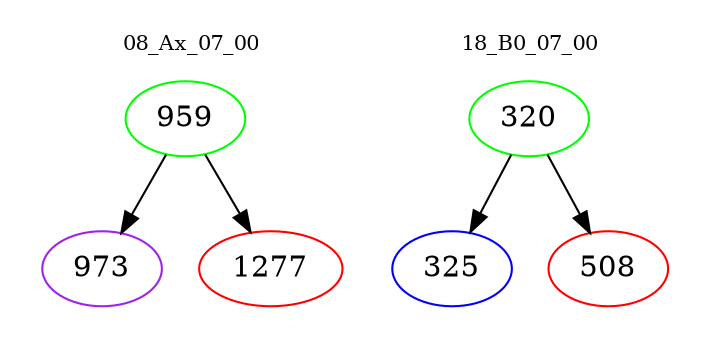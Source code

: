 digraph{
subgraph cluster_0 {
color = white
label = "08_Ax_07_00";
fontsize=10;
T0_959 [label="959", color="green"]
T0_959 -> T0_973 [color="black"]
T0_973 [label="973", color="purple"]
T0_959 -> T0_1277 [color="black"]
T0_1277 [label="1277", color="red"]
}
subgraph cluster_1 {
color = white
label = "18_B0_07_00";
fontsize=10;
T1_320 [label="320", color="green"]
T1_320 -> T1_325 [color="black"]
T1_325 [label="325", color="blue"]
T1_320 -> T1_508 [color="black"]
T1_508 [label="508", color="red"]
}
}
